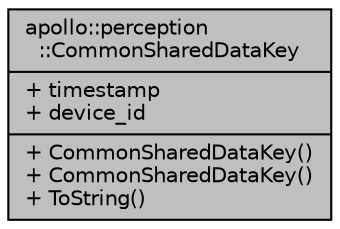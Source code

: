 digraph "apollo::perception::CommonSharedDataKey"
{
  edge [fontname="Helvetica",fontsize="10",labelfontname="Helvetica",labelfontsize="10"];
  node [fontname="Helvetica",fontsize="10",shape=record];
  Node1 [label="{apollo::perception\l::CommonSharedDataKey\n|+ timestamp\l+ device_id\l|+ CommonSharedDataKey()\l+ CommonSharedDataKey()\l+ ToString()\l}",height=0.2,width=0.4,color="black", fillcolor="grey75", style="filled" fontcolor="black"];
}
